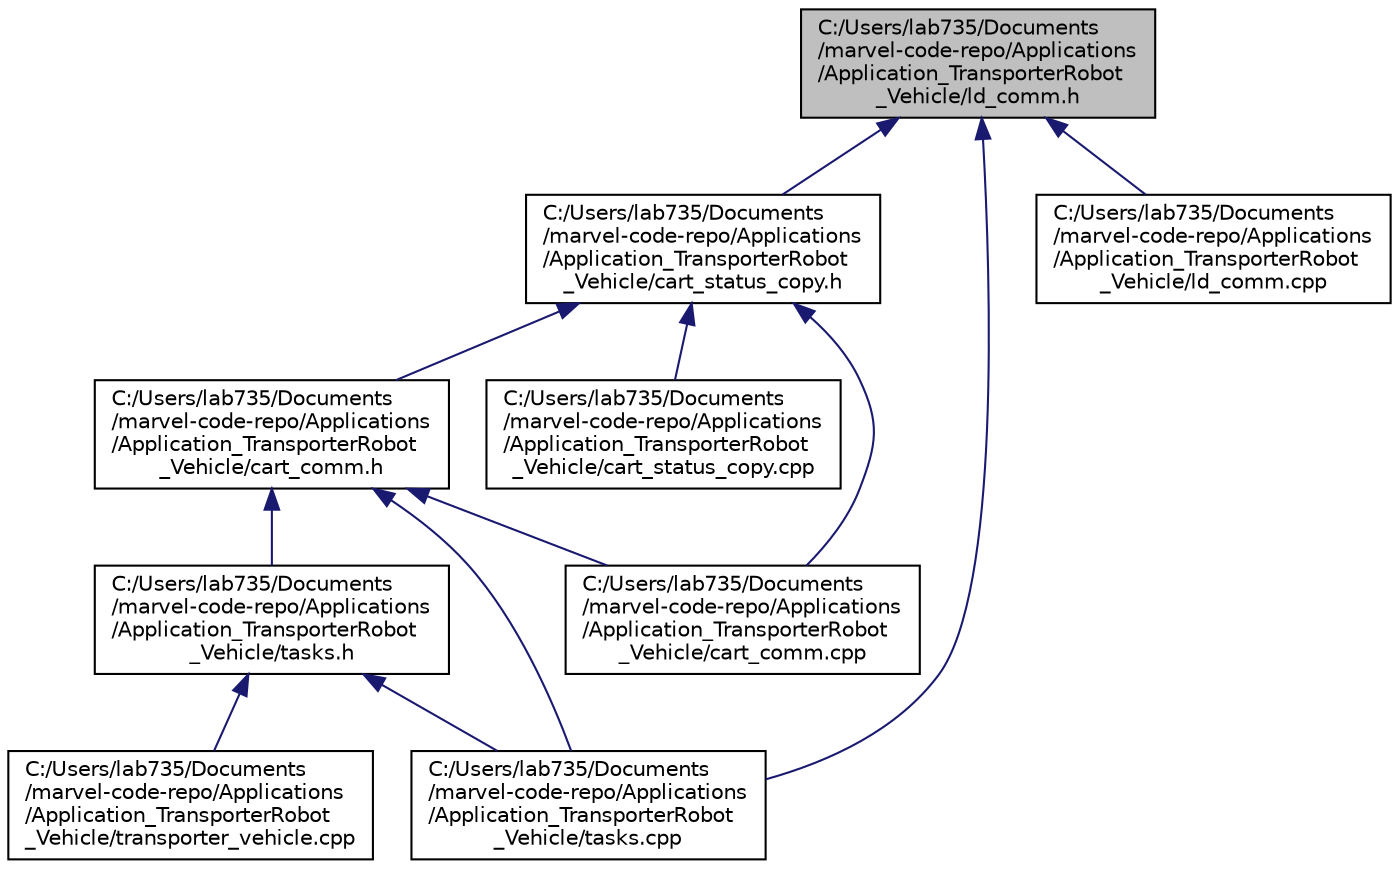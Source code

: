 digraph "C:/Users/lab735/Documents/marvel-code-repo/Applications/Application_TransporterRobot_Vehicle/ld_comm.h"
{
  edge [fontname="Helvetica",fontsize="10",labelfontname="Helvetica",labelfontsize="10"];
  node [fontname="Helvetica",fontsize="10",shape=record];
  Node5 [label="C:/Users/lab735/Documents\l/marvel-code-repo/Applications\l/Application_TransporterRobot\l_Vehicle/ld_comm.h",height=0.2,width=0.4,color="black", fillcolor="grey75", style="filled", fontcolor="black"];
  Node5 -> Node6 [dir="back",color="midnightblue",fontsize="10",style="solid",fontname="Helvetica"];
  Node6 [label="C:/Users/lab735/Documents\l/marvel-code-repo/Applications\l/Application_TransporterRobot\l_Vehicle/cart_status_copy.h",height=0.2,width=0.4,color="black", fillcolor="white", style="filled",URL="$cart__status__copy_8h.html",tooltip="Definitions for data structure storing cart service status information. "];
  Node6 -> Node7 [dir="back",color="midnightblue",fontsize="10",style="solid",fontname="Helvetica"];
  Node7 [label="C:/Users/lab735/Documents\l/marvel-code-repo/Applications\l/Application_TransporterRobot\l_Vehicle/cart_comm.h",height=0.2,width=0.4,color="black", fillcolor="white", style="filled",URL="$cart__comm_8h.html",tooltip="Interface and data structure definitions for object used for managing connections to Application_Tran..."];
  Node7 -> Node8 [dir="back",color="midnightblue",fontsize="10",style="solid",fontname="Helvetica"];
  Node8 [label="C:/Users/lab735/Documents\l/marvel-code-repo/Applications\l/Application_TransporterRobot\l_Vehicle/cart_comm.cpp",height=0.2,width=0.4,color="black", fillcolor="white", style="filled",URL="$cart__comm_8cpp.html",tooltip="Function implementation for managing connections from Application_TransporterRobot_Cart processes..."];
  Node7 -> Node9 [dir="back",color="midnightblue",fontsize="10",style="solid",fontname="Helvetica"];
  Node9 [label="C:/Users/lab735/Documents\l/marvel-code-repo/Applications\l/Application_TransporterRobot\l_Vehicle/tasks.cpp",height=0.2,width=0.4,color="black", fillcolor="white", style="filled",URL="$tasks_8cpp.html",tooltip="Main task code. (e.g. thread function definitions)  Also corresponds to the actual tasks each robot p..."];
  Node7 -> Node10 [dir="back",color="midnightblue",fontsize="10",style="solid",fontname="Helvetica"];
  Node10 [label="C:/Users/lab735/Documents\l/marvel-code-repo/Applications\l/Application_TransporterRobot\l_Vehicle/tasks.h",height=0.2,width=0.4,color="black", fillcolor="white", style="filled",URL="$tasks_8h.html",tooltip="Task interface. Main code wrapped into individual functions. Designed to be easily implemented into t..."];
  Node10 -> Node9 [dir="back",color="midnightblue",fontsize="10",style="solid",fontname="Helvetica"];
  Node10 -> Node11 [dir="back",color="midnightblue",fontsize="10",style="solid",fontname="Helvetica"];
  Node11 [label="C:/Users/lab735/Documents\l/marvel-code-repo/Applications\l/Application_TransporterRobot\l_Vehicle/transporter_vehicle.cpp",height=0.2,width=0.4,color="black", fillcolor="white", style="filled",URL="$transporter__vehicle_8cpp.html",tooltip="Main function to implement performance test of mobile robot. Calls task code functions.  . "];
  Node6 -> Node8 [dir="back",color="midnightblue",fontsize="10",style="solid",fontname="Helvetica"];
  Node6 -> Node12 [dir="back",color="midnightblue",fontsize="10",style="solid",fontname="Helvetica"];
  Node12 [label="C:/Users/lab735/Documents\l/marvel-code-repo/Applications\l/Application_TransporterRobot\l_Vehicle/cart_status_copy.cpp",height=0.2,width=0.4,color="black", fillcolor="white", style="filled",URL="$cart__status__copy_8cpp.html",tooltip="Definitions for data structure storing cart service status information. "];
  Node5 -> Node13 [dir="back",color="midnightblue",fontsize="10",style="solid",fontname="Helvetica"];
  Node13 [label="C:/Users/lab735/Documents\l/marvel-code-repo/Applications\l/Application_TransporterRobot\l_Vehicle/ld_comm.cpp",height=0.2,width=0.4,color="black", fillcolor="white", style="filled",URL="$ld__comm_8cpp.html",tooltip="Function implementation for managing ARCL connections to the Omron Adept ld mobile robot platform..."];
  Node5 -> Node9 [dir="back",color="midnightblue",fontsize="10",style="solid",fontname="Helvetica"];
}

